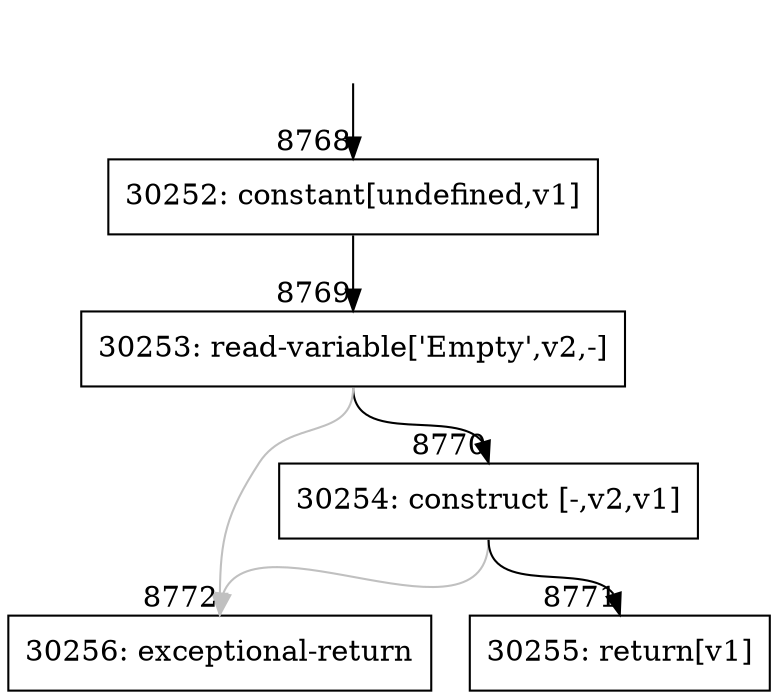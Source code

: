 digraph {
rankdir="TD"
BB_entry747[shape=none,label=""];
BB_entry747 -> BB8768 [tailport=s, headport=n, headlabel="    8768"]
BB8768 [shape=record label="{30252: constant[undefined,v1]}" ] 
BB8768 -> BB8769 [tailport=s, headport=n, headlabel="      8769"]
BB8769 [shape=record label="{30253: read-variable['Empty',v2,-]}" ] 
BB8769 -> BB8770 [tailport=s, headport=n, headlabel="      8770"]
BB8769 -> BB8772 [tailport=s, headport=n, color=gray, headlabel="      8772"]
BB8770 [shape=record label="{30254: construct [-,v2,v1]}" ] 
BB8770 -> BB8771 [tailport=s, headport=n, headlabel="      8771"]
BB8770 -> BB8772 [tailport=s, headport=n, color=gray]
BB8771 [shape=record label="{30255: return[v1]}" ] 
BB8772 [shape=record label="{30256: exceptional-return}" ] 
//#$~ 15694
}
